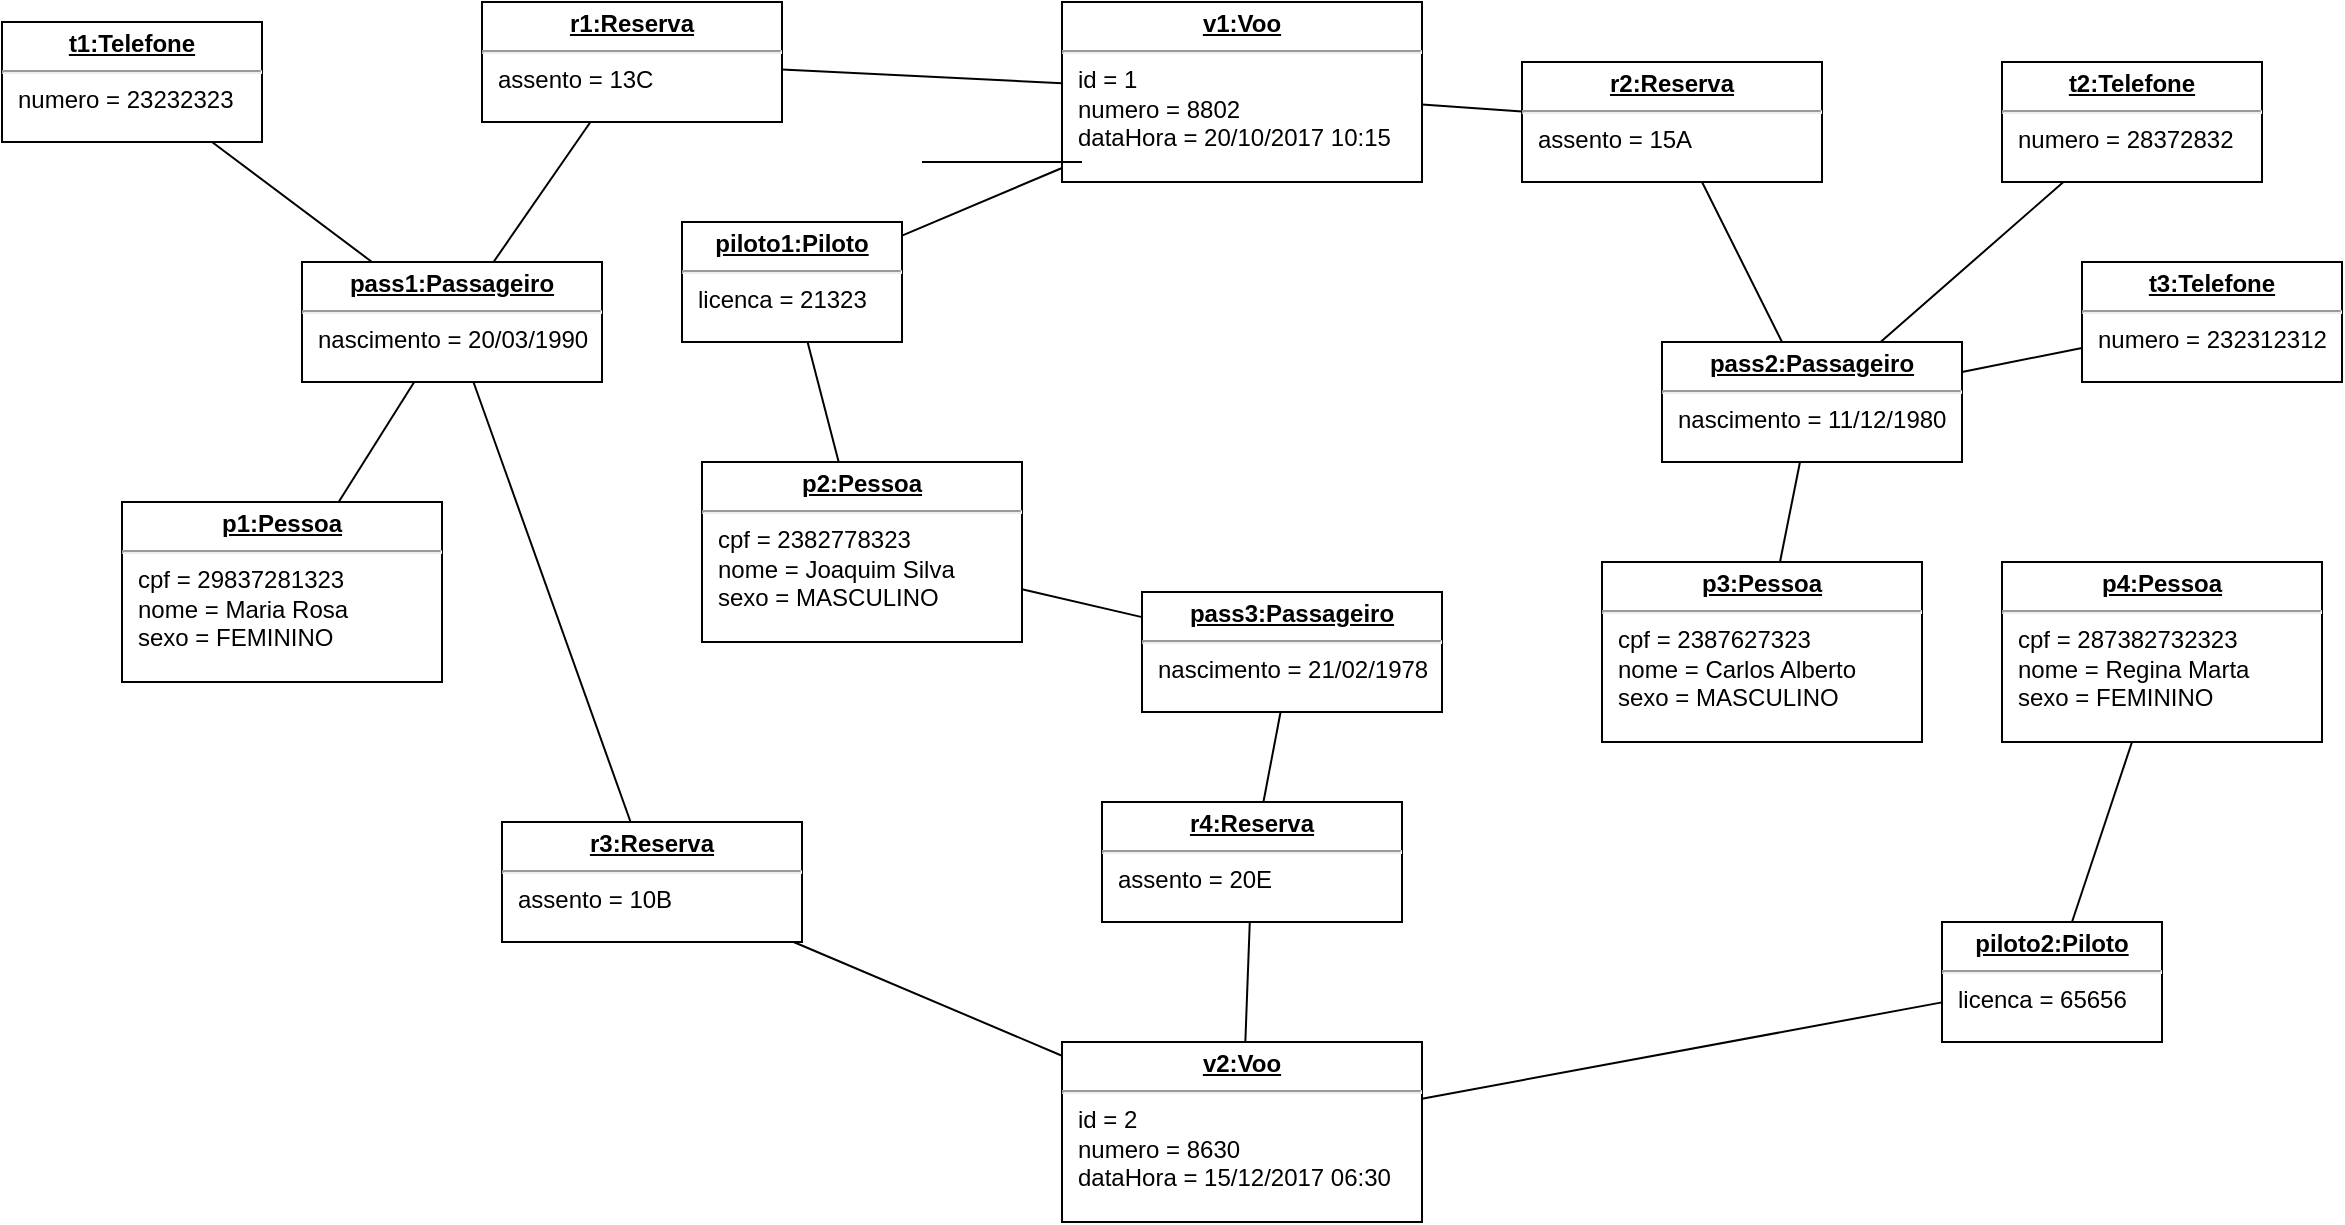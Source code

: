 <mxfile>
    <diagram id="6KbKD5rWqOnDzcF1zbim" name="Page-1">
        <mxGraphModel dx="1379" dy="549" grid="1" gridSize="10" guides="1" tooltips="1" connect="1" arrows="1" fold="1" page="0" pageScale="1" pageWidth="1100" pageHeight="850" math="0" shadow="0">
            <root>
                <mxCell id="0"/>
                <mxCell id="1" parent="0"/>
                <mxCell id="2" value="&lt;p style=&quot;margin:0px;margin-top:4px;text-align:center;text-decoration:underline;&quot;&gt;&lt;b&gt;v1:Voo&lt;/b&gt;&lt;/p&gt;&lt;hr&gt;&lt;p style=&quot;margin:0px;margin-left:8px;&quot;&gt;id = 1&lt;br&gt;numero = 8802&lt;br&gt;dataHora = 20/10/2017 10:15&lt;/p&gt;" style="verticalAlign=top;align=left;overflow=fill;fontSize=12;fontFamily=Helvetica;html=1;" vertex="1" parent="1">
                    <mxGeometry x="350" y="140" width="180" height="90" as="geometry"/>
                </mxCell>
                <mxCell id="3" value="&lt;p style=&quot;margin:0px;margin-top:4px;text-align:center;text-decoration:underline;&quot;&gt;&lt;b&gt;v2:Voo&lt;/b&gt;&lt;/p&gt;&lt;hr&gt;&lt;p style=&quot;margin:0px;margin-left:8px;&quot;&gt;id = 2&lt;br&gt;numero = 8630&lt;br&gt;dataHora = 15/12/2017 06:30&lt;/p&gt;" style="verticalAlign=top;align=left;overflow=fill;fontSize=12;fontFamily=Helvetica;html=1;" vertex="1" parent="1">
                    <mxGeometry x="350" y="660" width="180" height="90" as="geometry"/>
                </mxCell>
                <mxCell id="15" style="edgeStyle=none;html=1;endArrow=none;endFill=0;" edge="1" parent="1" source="4" target="14">
                    <mxGeometry relative="1" as="geometry"/>
                </mxCell>
                <mxCell id="4" value="&lt;p style=&quot;margin:0px;margin-top:4px;text-align:center;text-decoration:underline;&quot;&gt;&lt;b&gt;p1:Pessoa&lt;/b&gt;&lt;/p&gt;&lt;hr&gt;&lt;p style=&quot;margin:0px;margin-left:8px;&quot;&gt;cpf = 29837281323&lt;br&gt;nome = Maria Rosa&lt;br&gt;sexo = FEMININO&lt;/p&gt;" style="verticalAlign=top;align=left;overflow=fill;fontSize=12;fontFamily=Helvetica;html=1;" vertex="1" parent="1">
                    <mxGeometry x="-120" y="390" width="160" height="90" as="geometry"/>
                </mxCell>
                <mxCell id="9" style="edgeStyle=none;html=1;endArrow=none;endFill=0;" edge="1" parent="1" source="5" target="8">
                    <mxGeometry relative="1" as="geometry"/>
                </mxCell>
                <mxCell id="38" style="edgeStyle=none;html=1;endArrow=none;endFill=0;" edge="1" parent="1" source="5" target="37">
                    <mxGeometry relative="1" as="geometry"/>
                </mxCell>
                <mxCell id="5" value="&lt;p style=&quot;margin:0px;margin-top:4px;text-align:center;text-decoration:underline;&quot;&gt;&lt;b&gt;p2:Pessoa&lt;/b&gt;&lt;/p&gt;&lt;hr&gt;&lt;p style=&quot;margin:0px;margin-left:8px;&quot;&gt;cpf = 2382778323&lt;br&gt;nome = Joaquim Silva&lt;/p&gt;&lt;p style=&quot;margin:0px;margin-left:8px;&quot;&gt;sexo = MASCULINO&lt;/p&gt;" style="verticalAlign=top;align=left;overflow=fill;fontSize=12;fontFamily=Helvetica;html=1;" vertex="1" parent="1">
                    <mxGeometry x="170" y="370" width="160" height="90" as="geometry"/>
                </mxCell>
                <mxCell id="23" style="edgeStyle=none;html=1;endArrow=none;endFill=0;" edge="1" parent="1" source="6" target="22">
                    <mxGeometry relative="1" as="geometry"/>
                </mxCell>
                <mxCell id="6" value="&lt;p style=&quot;margin:0px;margin-top:4px;text-align:center;text-decoration:underline;&quot;&gt;&lt;b&gt;p3:Pessoa&lt;/b&gt;&lt;/p&gt;&lt;hr&gt;&lt;p style=&quot;margin:0px;margin-left:8px;&quot;&gt;cpf = 2387627323&lt;br&gt;nome = Carlos Alberto&lt;/p&gt;&lt;p style=&quot;margin:0px;margin-left:8px;&quot;&gt;sexo = MASCULINO&lt;/p&gt;" style="verticalAlign=top;align=left;overflow=fill;fontSize=12;fontFamily=Helvetica;html=1;" vertex="1" parent="1">
                    <mxGeometry x="620" y="420" width="160" height="90" as="geometry"/>
                </mxCell>
                <mxCell id="12" style="edgeStyle=none;html=1;endArrow=none;endFill=0;" edge="1" parent="1" source="7" target="11">
                    <mxGeometry relative="1" as="geometry"/>
                </mxCell>
                <mxCell id="7" value="&lt;p style=&quot;margin:0px;margin-top:4px;text-align:center;text-decoration:underline;&quot;&gt;&lt;b&gt;p4:Pessoa&lt;/b&gt;&lt;/p&gt;&lt;hr&gt;&lt;p style=&quot;margin:0px;margin-left:8px;&quot;&gt;cpf = 287382732323&lt;br&gt;nome = Regina Marta&lt;br&gt;sexo = FEMININO&lt;/p&gt;" style="verticalAlign=top;align=left;overflow=fill;fontSize=12;fontFamily=Helvetica;html=1;" vertex="1" parent="1">
                    <mxGeometry x="820" y="420" width="160" height="90" as="geometry"/>
                </mxCell>
                <mxCell id="10" style="edgeStyle=none;html=1;endArrow=none;endFill=0;" edge="1" parent="1" source="8" target="2">
                    <mxGeometry relative="1" as="geometry"/>
                </mxCell>
                <mxCell id="8" value="&lt;p style=&quot;margin:0px;margin-top:4px;text-align:center;text-decoration:underline;&quot;&gt;&lt;b&gt;piloto1:Piloto&lt;/b&gt;&lt;/p&gt;&lt;hr&gt;&lt;p style=&quot;margin:0px;margin-left:8px;&quot;&gt;licenca = 21323&lt;br&gt;&lt;/p&gt;" style="verticalAlign=top;align=left;overflow=fill;fontSize=12;fontFamily=Helvetica;html=1;" vertex="1" parent="1">
                    <mxGeometry x="160" y="250" width="110" height="60" as="geometry"/>
                </mxCell>
                <mxCell id="13" style="edgeStyle=none;html=1;endArrow=none;endFill=0;" edge="1" parent="1" source="11" target="3">
                    <mxGeometry relative="1" as="geometry">
                        <mxPoint x="670" y="692.736" as="targetPoint"/>
                    </mxGeometry>
                </mxCell>
                <mxCell id="11" value="&lt;p style=&quot;margin:0px;margin-top:4px;text-align:center;text-decoration:underline;&quot;&gt;&lt;b&gt;piloto2:Piloto&lt;/b&gt;&lt;/p&gt;&lt;hr&gt;&lt;p style=&quot;margin:0px;margin-left:8px;&quot;&gt;licenca = 65656&lt;br&gt;&lt;/p&gt;" style="verticalAlign=top;align=left;overflow=fill;fontSize=12;fontFamily=Helvetica;html=1;" vertex="1" parent="1">
                    <mxGeometry x="790" y="600" width="110" height="60" as="geometry"/>
                </mxCell>
                <mxCell id="17" style="edgeStyle=none;html=1;endArrow=none;endFill=0;" edge="1" parent="1" source="14" target="16">
                    <mxGeometry relative="1" as="geometry"/>
                </mxCell>
                <mxCell id="35" style="edgeStyle=none;html=1;endArrow=none;endFill=0;" edge="1" parent="1" source="14" target="34">
                    <mxGeometry relative="1" as="geometry"/>
                </mxCell>
                <mxCell id="14" value="&lt;p style=&quot;margin:0px;margin-top:4px;text-align:center;text-decoration:underline;&quot;&gt;&lt;b&gt;pass1:Passageiro&lt;/b&gt;&lt;/p&gt;&lt;hr&gt;&lt;p style=&quot;margin:0px;margin-left:8px;&quot;&gt;nascimento = 20/03/1990&lt;br&gt;&lt;/p&gt;" style="verticalAlign=top;align=left;overflow=fill;fontSize=12;fontFamily=Helvetica;html=1;" vertex="1" parent="1">
                    <mxGeometry x="-30" y="270" width="150" height="60" as="geometry"/>
                </mxCell>
                <mxCell id="18" style="edgeStyle=none;html=1;endArrow=none;endFill=0;" edge="1" parent="1" source="16" target="2">
                    <mxGeometry relative="1" as="geometry"/>
                </mxCell>
                <mxCell id="16" value="&lt;p style=&quot;margin:0px;margin-top:4px;text-align:center;text-decoration:underline;&quot;&gt;&lt;b&gt;r1:Reserva&lt;/b&gt;&lt;/p&gt;&lt;hr&gt;&lt;p style=&quot;margin:0px;margin-left:8px;&quot;&gt;assento = 13C&lt;br&gt;&lt;/p&gt;" style="verticalAlign=top;align=left;overflow=fill;fontSize=12;fontFamily=Helvetica;html=1;" vertex="1" parent="1">
                    <mxGeometry x="60" y="140" width="150" height="60" as="geometry"/>
                </mxCell>
                <mxCell id="21" style="edgeStyle=none;html=1;endArrow=none;endFill=0;" edge="1" parent="1" source="19" target="14">
                    <mxGeometry relative="1" as="geometry"/>
                </mxCell>
                <mxCell id="19" value="&lt;p style=&quot;margin:0px;margin-top:4px;text-align:center;text-decoration:underline;&quot;&gt;&lt;b&gt;t1:Telefone&lt;/b&gt;&lt;/p&gt;&lt;hr&gt;&lt;p style=&quot;margin:0px;margin-left:8px;&quot;&gt;numero = 23232323&lt;br&gt;&lt;/p&gt;" style="verticalAlign=top;align=left;overflow=fill;fontSize=12;fontFamily=Helvetica;html=1;" vertex="1" parent="1">
                    <mxGeometry x="-180" y="150" width="130" height="60" as="geometry"/>
                </mxCell>
                <mxCell id="25" style="edgeStyle=none;html=1;endArrow=none;endFill=0;" edge="1" parent="1" source="22" target="24">
                    <mxGeometry relative="1" as="geometry"/>
                </mxCell>
                <mxCell id="28" style="edgeStyle=none;html=1;endArrow=none;endFill=0;" edge="1" parent="1" source="22" target="27">
                    <mxGeometry relative="1" as="geometry"/>
                </mxCell>
                <mxCell id="30" style="edgeStyle=none;html=1;endArrow=none;endFill=0;" edge="1" parent="1" source="22" target="29">
                    <mxGeometry relative="1" as="geometry"/>
                </mxCell>
                <mxCell id="22" value="&lt;p style=&quot;margin:0px;margin-top:4px;text-align:center;text-decoration:underline;&quot;&gt;&lt;b&gt;pass2:Passageiro&lt;/b&gt;&lt;/p&gt;&lt;hr&gt;&lt;p style=&quot;margin:0px;margin-left:8px;&quot;&gt;nascimento = 11/12/1980&lt;br&gt;&lt;/p&gt;" style="verticalAlign=top;align=left;overflow=fill;fontSize=12;fontFamily=Helvetica;html=1;" vertex="1" parent="1">
                    <mxGeometry x="650" y="310" width="150" height="60" as="geometry"/>
                </mxCell>
                <mxCell id="26" style="edgeStyle=none;html=1;endArrow=none;endFill=0;" edge="1" parent="1" source="24" target="2">
                    <mxGeometry relative="1" as="geometry"/>
                </mxCell>
                <mxCell id="24" value="&lt;p style=&quot;margin:0px;margin-top:4px;text-align:center;text-decoration:underline;&quot;&gt;&lt;b&gt;r2:Reserva&lt;/b&gt;&lt;/p&gt;&lt;hr&gt;&lt;p style=&quot;margin:0px;margin-left:8px;&quot;&gt;assento = 15A&lt;br&gt;&lt;/p&gt;" style="verticalAlign=top;align=left;overflow=fill;fontSize=12;fontFamily=Helvetica;html=1;" vertex="1" parent="1">
                    <mxGeometry x="580" y="170" width="150" height="60" as="geometry"/>
                </mxCell>
                <mxCell id="27" value="&lt;p style=&quot;margin:0px;margin-top:4px;text-align:center;text-decoration:underline;&quot;&gt;&lt;b&gt;t2:Telefone&lt;/b&gt;&lt;/p&gt;&lt;hr&gt;&lt;p style=&quot;margin:0px;margin-left:8px;&quot;&gt;numero = 28372832&lt;br&gt;&lt;/p&gt;" style="verticalAlign=top;align=left;overflow=fill;fontSize=12;fontFamily=Helvetica;html=1;" vertex="1" parent="1">
                    <mxGeometry x="820" y="170" width="130" height="60" as="geometry"/>
                </mxCell>
                <mxCell id="29" value="&lt;p style=&quot;margin:0px;margin-top:4px;text-align:center;text-decoration:underline;&quot;&gt;&lt;b&gt;t3:Telefone&lt;/b&gt;&lt;/p&gt;&lt;hr&gt;&lt;p style=&quot;margin:0px;margin-left:8px;&quot;&gt;numero = 232312312&lt;br&gt;&lt;/p&gt;" style="verticalAlign=top;align=left;overflow=fill;fontSize=12;fontFamily=Helvetica;html=1;" vertex="1" parent="1">
                    <mxGeometry x="860" y="270" width="130" height="60" as="geometry"/>
                </mxCell>
                <mxCell id="33" value="" style="edgeStyle=none;orthogonalLoop=1;jettySize=auto;html=1;endArrow=none;endFill=0;" edge="1" parent="1">
                    <mxGeometry width="80" relative="1" as="geometry">
                        <mxPoint x="280" y="220" as="sourcePoint"/>
                        <mxPoint x="360" y="220" as="targetPoint"/>
                        <Array as="points"/>
                    </mxGeometry>
                </mxCell>
                <mxCell id="36" style="edgeStyle=none;html=1;endArrow=none;endFill=0;" edge="1" parent="1" source="34" target="3">
                    <mxGeometry relative="1" as="geometry"/>
                </mxCell>
                <mxCell id="34" value="&lt;p style=&quot;margin:0px;margin-top:4px;text-align:center;text-decoration:underline;&quot;&gt;&lt;b&gt;r3:Reserva&lt;/b&gt;&lt;/p&gt;&lt;hr&gt;&lt;p style=&quot;margin:0px;margin-left:8px;&quot;&gt;assento = 10B&lt;br&gt;&lt;/p&gt;" style="verticalAlign=top;align=left;overflow=fill;fontSize=12;fontFamily=Helvetica;html=1;" vertex="1" parent="1">
                    <mxGeometry x="70" y="550" width="150" height="60" as="geometry"/>
                </mxCell>
                <mxCell id="40" style="edgeStyle=none;html=1;endArrow=none;endFill=0;" edge="1" parent="1" source="37" target="39">
                    <mxGeometry relative="1" as="geometry"/>
                </mxCell>
                <mxCell id="37" value="&lt;p style=&quot;margin:0px;margin-top:4px;text-align:center;text-decoration:underline;&quot;&gt;&lt;b&gt;pass3:Passageiro&lt;/b&gt;&lt;/p&gt;&lt;hr&gt;&lt;p style=&quot;margin:0px;margin-left:8px;&quot;&gt;nascimento = 21/02/1978&lt;br&gt;&lt;/p&gt;" style="verticalAlign=top;align=left;overflow=fill;fontSize=12;fontFamily=Helvetica;html=1;" vertex="1" parent="1">
                    <mxGeometry x="390" y="435" width="150" height="60" as="geometry"/>
                </mxCell>
                <mxCell id="41" style="edgeStyle=none;html=1;endArrow=none;endFill=0;" edge="1" parent="1" source="39" target="3">
                    <mxGeometry relative="1" as="geometry"/>
                </mxCell>
                <mxCell id="39" value="&lt;p style=&quot;margin:0px;margin-top:4px;text-align:center;text-decoration:underline;&quot;&gt;&lt;b&gt;r4:Reserva&lt;/b&gt;&lt;/p&gt;&lt;hr&gt;&lt;p style=&quot;margin:0px;margin-left:8px;&quot;&gt;assento = 20E&lt;br&gt;&lt;/p&gt;" style="verticalAlign=top;align=left;overflow=fill;fontSize=12;fontFamily=Helvetica;html=1;" vertex="1" parent="1">
                    <mxGeometry x="370" y="540" width="150" height="60" as="geometry"/>
                </mxCell>
            </root>
        </mxGraphModel>
    </diagram>
</mxfile>